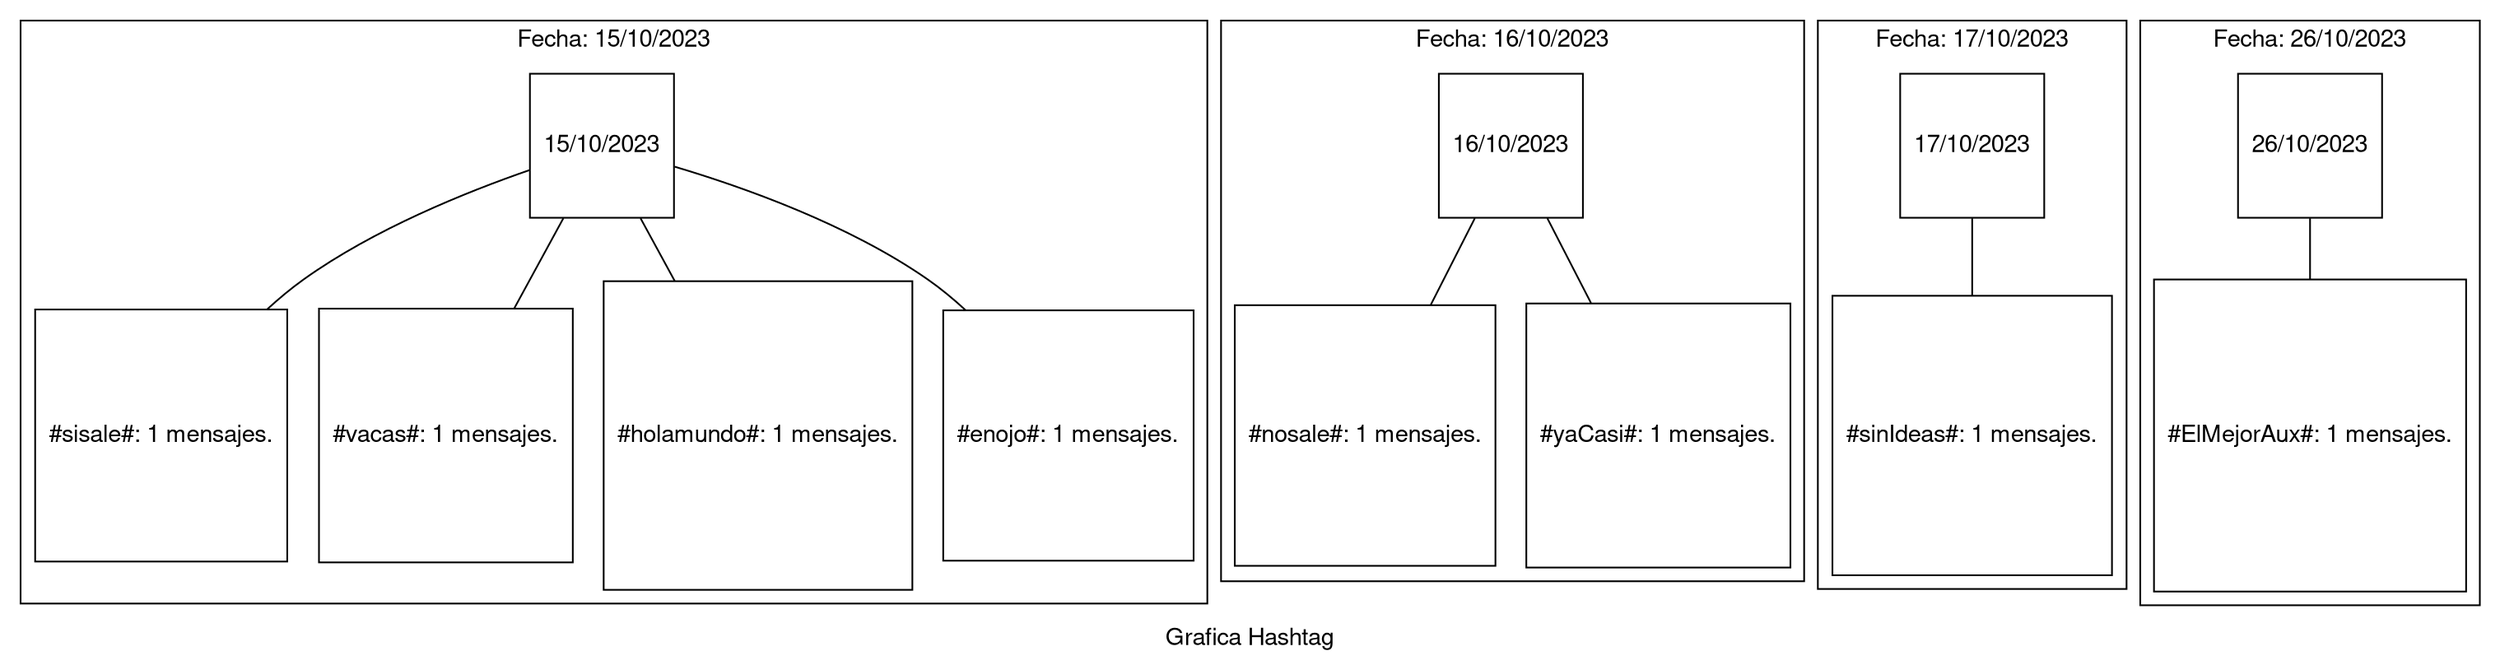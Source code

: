 
            graph "" {bgcolor="white" gradientangle=90 label="Grafica Hashtag"
                fontname="Helvetica,Arial,sans-serif"
                node [fontname="Helvetica,Arial,sans-serif"]
                edge [fontname="Helvetica,Arial,sans-serif"]subgraph cluster01{label="Fecha: 15/10/2023" style="filled" gradientangle="270"
n001[fillcolor="white", style=filled, shape=square, label="15/10/2023"];
n002 [fillcolor="white", style=filled, shape=square, label="#sisale#: 1 mensajes."];
n001--n002 ;
n003 [fillcolor="white", style=filled, shape=square, label="#vacas#: 1 mensajes."];
n001--n003 ;
n004 [fillcolor="white", style=filled, shape=square, label="#holamundo#: 1 mensajes."];
n001--n004 ;
n005 [fillcolor="white", style=filled, shape=square, label="#enojo#: 1 mensajes."];
n001--n005 ;

}
subgraph cluster02{label="Fecha: 16/10/2023" style="filled" gradientangle="270"
n007[fillcolor="white", style=filled, shape=square, label="16/10/2023"];
n008 [fillcolor="white", style=filled, shape=square, label="#nosale#: 1 mensajes."];
n007--n008 ;
n009 [fillcolor="white", style=filled, shape=square, label="#yaCasi#: 1 mensajes."];
n007--n009 ;

}
subgraph cluster03{label="Fecha: 17/10/2023" style="filled" gradientangle="270"
n0011[fillcolor="white", style=filled, shape=square, label="17/10/2023"];
n0012 [fillcolor="white", style=filled, shape=square, label="#sinIdeas#: 1 mensajes."];
n0011--n0012 ;

}
subgraph cluster04{label="Fecha: 26/10/2023" style="filled" gradientangle="270"
n0014[fillcolor="white", style=filled, shape=square, label="26/10/2023"];
n0015 [fillcolor="white", style=filled, shape=square, label="#ElMejorAux#: 1 mensajes."];
n0014--n0015 ;

}

}